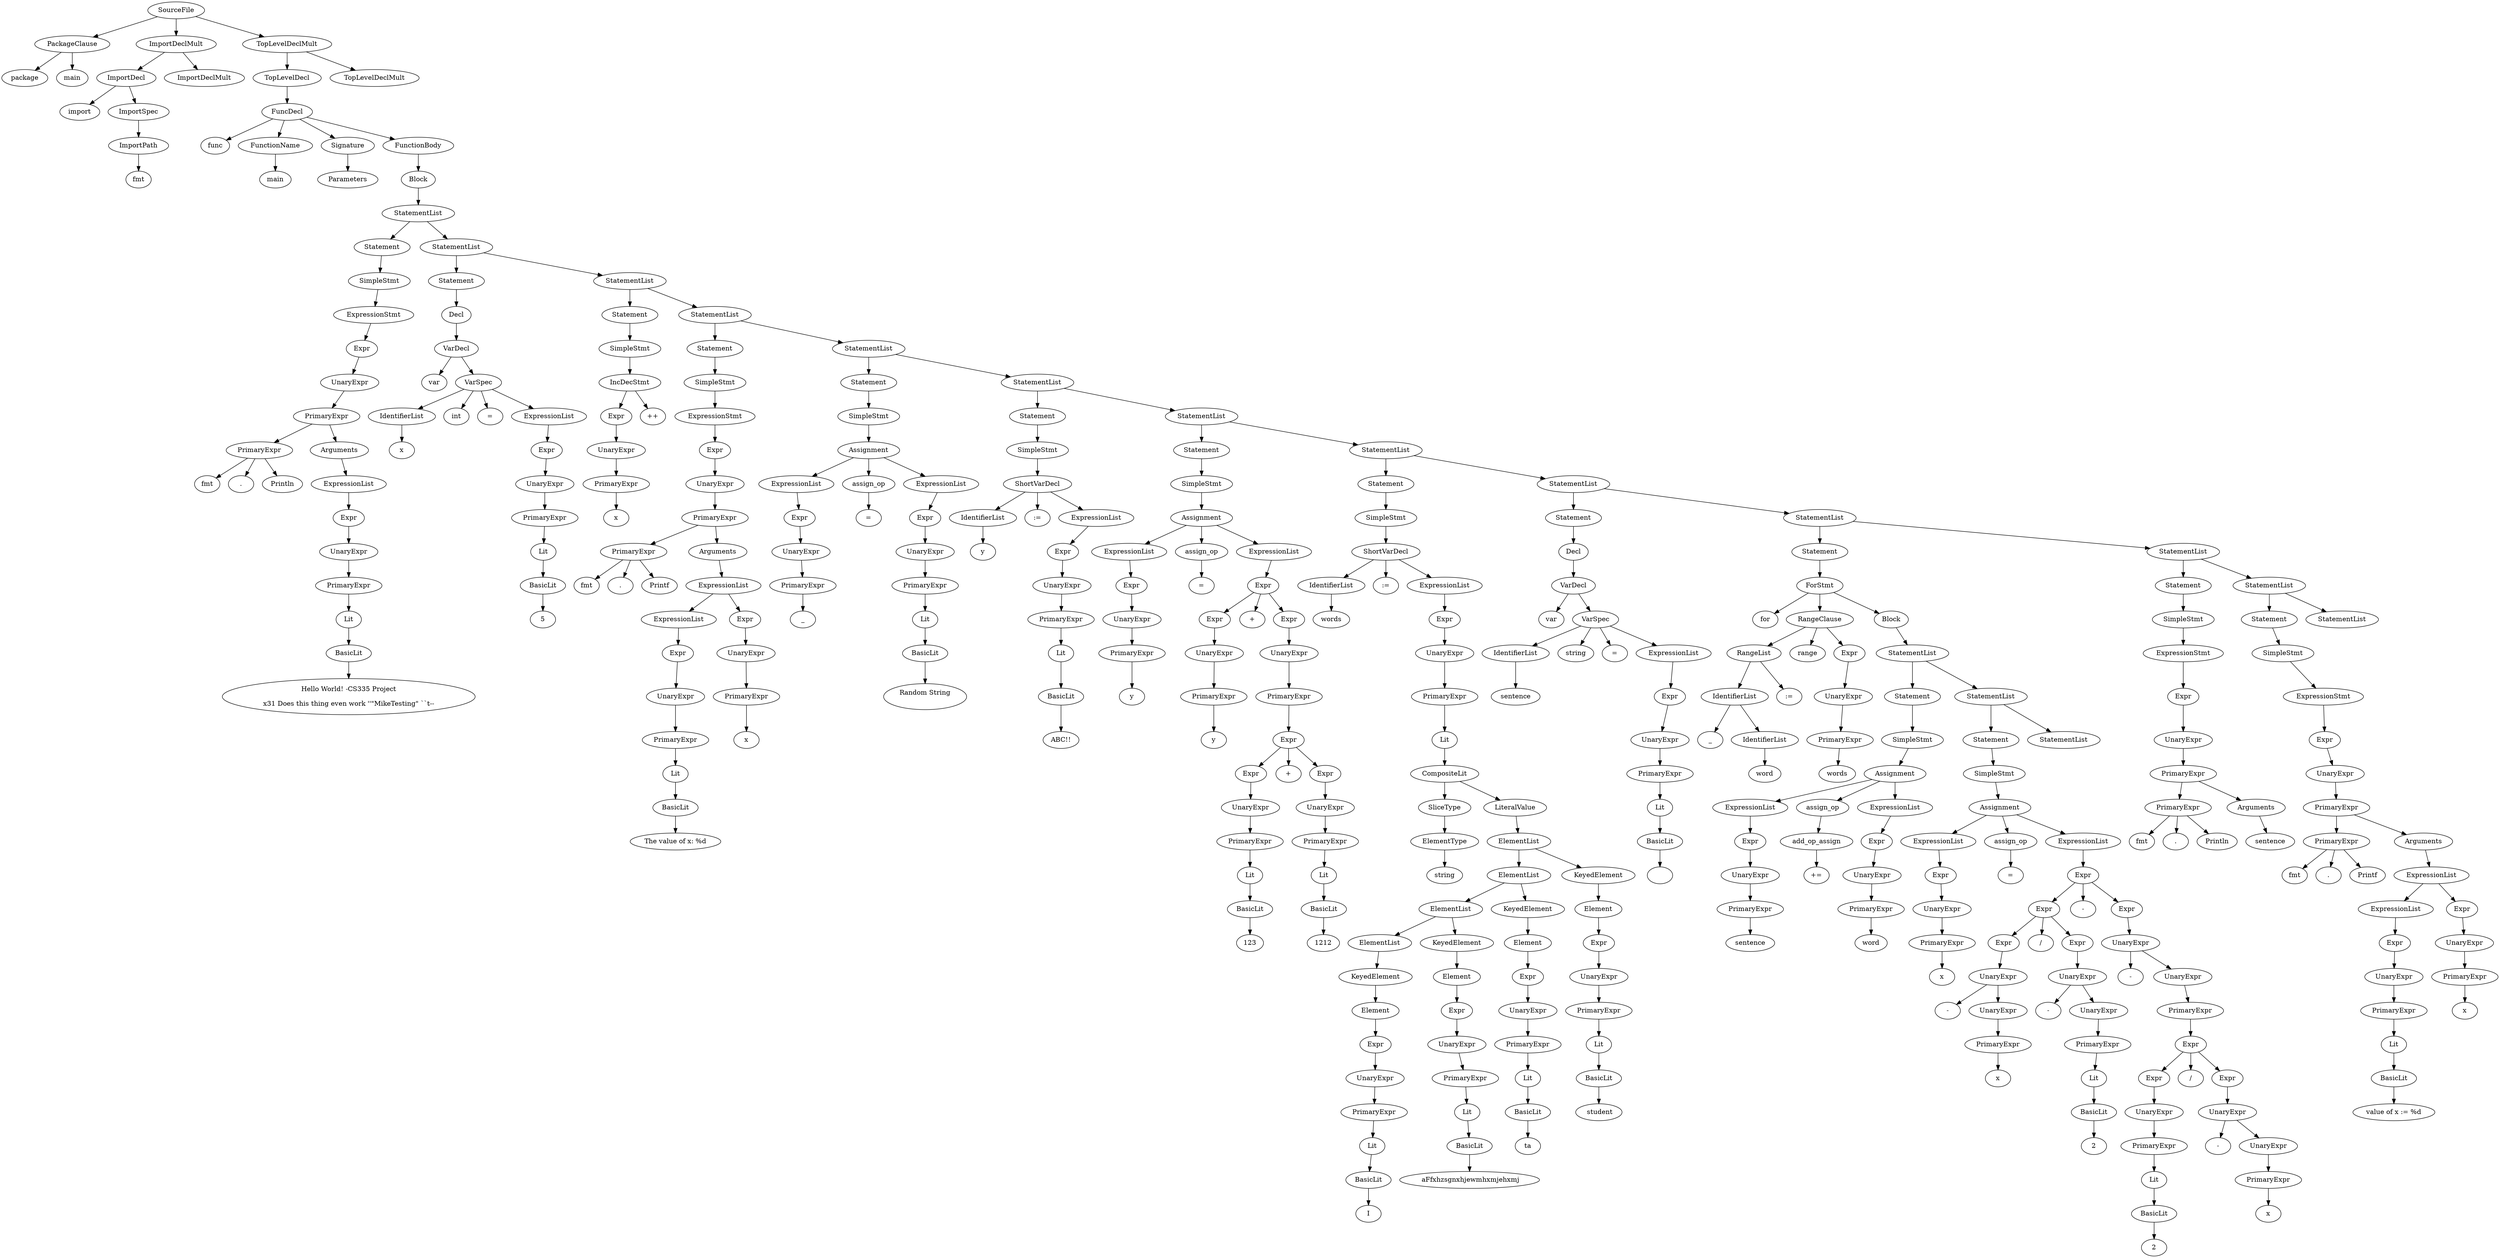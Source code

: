 digraph ParseTree {
0[label="SourceFile"]; 1[label="PackageClause"]; 0->1 ;
1[label="PackageClause"]; 2[label="package"]; 1->2 ;
1[label="PackageClause"]; 3[label="main"]; 1->3 ;
0[label="SourceFile"]; 4[label="ImportDeclMult"]; 0->4 ;
4[label="ImportDeclMult"]; 5[label="ImportDecl"]; 4->5 ;
5[label="ImportDecl"]; 6[label="import"]; 5->6 ;
5[label="ImportDecl"]; 7[label="ImportSpec"]; 5->7 ;
7[label="ImportSpec"]; 8[label="ImportPath"]; 7->8 ;
8[label="ImportPath"]; 9[label="fmt"]; 8->9 ;
4[label="ImportDeclMult"]; 10[label="ImportDeclMult"]; 4->10 ;
0[label="SourceFile"]; 11[label="TopLevelDeclMult"]; 0->11 ;
11[label="TopLevelDeclMult"]; 12[label="TopLevelDecl"]; 11->12 ;
12[label="TopLevelDecl"]; 13[label="FuncDecl"]; 12->13 ;
13[label="FuncDecl"]; 14[label="func"]; 13->14 ;
13[label="FuncDecl"]; 15[label="FunctionName"]; 13->15 ;
15[label="FunctionName"]; 16[label="main"]; 15->16 ;
13[label="FuncDecl"]; 17[label="Signature"]; 13->17 ;
17[label="Signature"]; 18[label="Parameters"]; 17->18 ;
13[label="FuncDecl"]; 19[label="FunctionBody"]; 13->19 ;
19[label="FunctionBody"]; 20[label="Block"]; 19->20 ;
20[label="Block"]; 21[label="StatementList"]; 20->21 ;
21[label="StatementList"]; 22[label="Statement"]; 21->22 ;
22[label="Statement"]; 23[label="SimpleStmt"]; 22->23 ;
23[label="SimpleStmt"]; 24[label="ExpressionStmt"]; 23->24 ;
24[label="ExpressionStmt"]; 25[label="Expr"]; 24->25 ;
25[label="Expr"]; 26[label="UnaryExpr"]; 25->26 ;
26[label="UnaryExpr"]; 27[label="PrimaryExpr"]; 26->27 ;
27[label="PrimaryExpr"]; 28[label="PrimaryExpr"]; 27->28 ;
28[label="PrimaryExpr"]; 29[label="fmt"]; 28->29 ;
28[label="PrimaryExpr"]; 30[label="."]; 28->30 ;
28[label="PrimaryExpr"]; 31[label="Println"]; 28->31 ;
27[label="PrimaryExpr"]; 32[label="Arguments"]; 27->32 ;
32[label="Arguments"]; 33[label="ExpressionList"]; 32->33 ;
33[label="ExpressionList"]; 34[label="Expr"]; 33->34 ;
34[label="Expr"]; 35[label="UnaryExpr"]; 34->35 ;
35[label="UnaryExpr"]; 36[label="PrimaryExpr"]; 35->36 ;
36[label="PrimaryExpr"]; 37[label="Lit"]; 36->37 ;
37[label="Lit"]; 38[label="BasicLit"]; 37->38 ;
38[label="BasicLit"]; 39[label="Hello World! -CS335 Project\n\n\x31 Does this thing even work ''\"MikeTesting\" ``\t--"]; 38->39 ;
21[label="StatementList"]; 40[label="StatementList"]; 21->40 ;
40[label="StatementList"]; 41[label="Statement"]; 40->41 ;
41[label="Statement"]; 42[label="Decl"]; 41->42 ;
42[label="Decl"]; 43[label="VarDecl"]; 42->43 ;
43[label="VarDecl"]; 44[label="var"]; 43->44 ;
43[label="VarDecl"]; 45[label="VarSpec"]; 43->45 ;
45[label="VarSpec"]; 46[label="IdentifierList"]; 45->46 ;
46[label="IdentifierList"]; 47[label="x"]; 46->47 ;
45[label="VarSpec"]; 48[label="int"]; 45->48 ;
45[label="VarSpec"]; 49[label="="]; 45->49 ;
45[label="VarSpec"]; 50[label="ExpressionList"]; 45->50 ;
50[label="ExpressionList"]; 51[label="Expr"]; 50->51 ;
51[label="Expr"]; 52[label="UnaryExpr"]; 51->52 ;
52[label="UnaryExpr"]; 53[label="PrimaryExpr"]; 52->53 ;
53[label="PrimaryExpr"]; 54[label="Lit"]; 53->54 ;
54[label="Lit"]; 55[label="BasicLit"]; 54->55 ;
55[label="BasicLit"]; 56[label="5"]; 55->56 ;
40[label="StatementList"]; 57[label="StatementList"]; 40->57 ;
57[label="StatementList"]; 58[label="Statement"]; 57->58 ;
58[label="Statement"]; 59[label="SimpleStmt"]; 58->59 ;
59[label="SimpleStmt"]; 60[label="IncDecStmt"]; 59->60 ;
60[label="IncDecStmt"]; 61[label="Expr"]; 60->61 ;
61[label="Expr"]; 62[label="UnaryExpr"]; 61->62 ;
62[label="UnaryExpr"]; 63[label="PrimaryExpr"]; 62->63 ;
63[label="PrimaryExpr"]; 64[label="x"]; 63->64 ;
60[label="IncDecStmt"]; 65[label="++"]; 60->65 ;
57[label="StatementList"]; 66[label="StatementList"]; 57->66 ;
66[label="StatementList"]; 67[label="Statement"]; 66->67 ;
67[label="Statement"]; 68[label="SimpleStmt"]; 67->68 ;
68[label="SimpleStmt"]; 69[label="ExpressionStmt"]; 68->69 ;
69[label="ExpressionStmt"]; 70[label="Expr"]; 69->70 ;
70[label="Expr"]; 71[label="UnaryExpr"]; 70->71 ;
71[label="UnaryExpr"]; 72[label="PrimaryExpr"]; 71->72 ;
72[label="PrimaryExpr"]; 73[label="PrimaryExpr"]; 72->73 ;
73[label="PrimaryExpr"]; 74[label="fmt"]; 73->74 ;
73[label="PrimaryExpr"]; 75[label="."]; 73->75 ;
73[label="PrimaryExpr"]; 76[label="Printf"]; 73->76 ;
72[label="PrimaryExpr"]; 77[label="Arguments"]; 72->77 ;
77[label="Arguments"]; 78[label="ExpressionList"]; 77->78 ;
78[label="ExpressionList"]; 79[label="ExpressionList"]; 78->79 ;
79[label="ExpressionList"]; 80[label="Expr"]; 79->80 ;
80[label="Expr"]; 81[label="UnaryExpr"]; 80->81 ;
81[label="UnaryExpr"]; 82[label="PrimaryExpr"]; 81->82 ;
82[label="PrimaryExpr"]; 83[label="Lit"]; 82->83 ;
83[label="Lit"]; 84[label="BasicLit"]; 83->84 ;
84[label="BasicLit"]; 85[label="The value of x: %d\n"]; 84->85 ;
78[label="ExpressionList"]; 86[label="Expr"]; 78->86 ;
86[label="Expr"]; 87[label="UnaryExpr"]; 86->87 ;
87[label="UnaryExpr"]; 88[label="PrimaryExpr"]; 87->88 ;
88[label="PrimaryExpr"]; 89[label="x"]; 88->89 ;
66[label="StatementList"]; 90[label="StatementList"]; 66->90 ;
90[label="StatementList"]; 91[label="Statement"]; 90->91 ;
91[label="Statement"]; 92[label="SimpleStmt"]; 91->92 ;
92[label="SimpleStmt"]; 93[label="Assignment"]; 92->93 ;
93[label="Assignment"]; 94[label="ExpressionList"]; 93->94 ;
94[label="ExpressionList"]; 95[label="Expr"]; 94->95 ;
95[label="Expr"]; 96[label="UnaryExpr"]; 95->96 ;
96[label="UnaryExpr"]; 97[label="PrimaryExpr"]; 96->97 ;
97[label="PrimaryExpr"]; 98[label="_"]; 97->98 ;
93[label="Assignment"]; 99[label="assign_op"]; 93->99 ;
99[label="assign_op"]; 100[label="="]; 99->100 ;
93[label="Assignment"]; 101[label="ExpressionList"]; 93->101 ;
101[label="ExpressionList"]; 102[label="Expr"]; 101->102 ;
102[label="Expr"]; 103[label="UnaryExpr"]; 102->103 ;
103[label="UnaryExpr"]; 104[label="PrimaryExpr"]; 103->104 ;
104[label="PrimaryExpr"]; 105[label="Lit"]; 104->105 ;
105[label="Lit"]; 106[label="BasicLit"]; 105->106 ;
106[label="BasicLit"]; 107[label="Random String\n\n"]; 106->107 ;
90[label="StatementList"]; 108[label="StatementList"]; 90->108 ;
108[label="StatementList"]; 109[label="Statement"]; 108->109 ;
109[label="Statement"]; 110[label="SimpleStmt"]; 109->110 ;
110[label="SimpleStmt"]; 111[label="ShortVarDecl"]; 110->111 ;
111[label="ShortVarDecl"]; 112[label="IdentifierList"]; 111->112 ;
112[label="IdentifierList"]; 113[label="y"]; 112->113 ;
111[label="ShortVarDecl"]; 114[label=":="]; 111->114 ;
111[label="ShortVarDecl"]; 115[label="ExpressionList"]; 111->115 ;
115[label="ExpressionList"]; 116[label="Expr"]; 115->116 ;
116[label="Expr"]; 117[label="UnaryExpr"]; 116->117 ;
117[label="UnaryExpr"]; 118[label="PrimaryExpr"]; 117->118 ;
118[label="PrimaryExpr"]; 119[label="Lit"]; 118->119 ;
119[label="Lit"]; 120[label="BasicLit"]; 119->120 ;
120[label="BasicLit"]; 121[label="ABC!!"]; 120->121 ;
108[label="StatementList"]; 122[label="StatementList"]; 108->122 ;
122[label="StatementList"]; 123[label="Statement"]; 122->123 ;
123[label="Statement"]; 124[label="SimpleStmt"]; 123->124 ;
124[label="SimpleStmt"]; 125[label="Assignment"]; 124->125 ;
125[label="Assignment"]; 126[label="ExpressionList"]; 125->126 ;
126[label="ExpressionList"]; 127[label="Expr"]; 126->127 ;
127[label="Expr"]; 128[label="UnaryExpr"]; 127->128 ;
128[label="UnaryExpr"]; 129[label="PrimaryExpr"]; 128->129 ;
129[label="PrimaryExpr"]; 130[label="y"]; 129->130 ;
125[label="Assignment"]; 131[label="assign_op"]; 125->131 ;
131[label="assign_op"]; 132[label="="]; 131->132 ;
125[label="Assignment"]; 133[label="ExpressionList"]; 125->133 ;
133[label="ExpressionList"]; 134[label="Expr"]; 133->134 ;
134[label="Expr"]; 135[label="Expr"]; 134->135 ;
135[label="Expr"]; 136[label="UnaryExpr"]; 135->136 ;
136[label="UnaryExpr"]; 137[label="PrimaryExpr"]; 136->137 ;
137[label="PrimaryExpr"]; 138[label="y"]; 137->138 ;
134[label="Expr"]; 139[label="+"]; 134->139 ;
134[label="Expr"]; 140[label="Expr"]; 134->140 ;
140[label="Expr"]; 141[label="UnaryExpr"]; 140->141 ;
141[label="UnaryExpr"]; 142[label="PrimaryExpr"]; 141->142 ;
142[label="PrimaryExpr"]; 143[label="Expr"]; 142->143 ;
143[label="Expr"]; 144[label="Expr"]; 143->144 ;
144[label="Expr"]; 145[label="UnaryExpr"]; 144->145 ;
145[label="UnaryExpr"]; 146[label="PrimaryExpr"]; 145->146 ;
146[label="PrimaryExpr"]; 147[label="Lit"]; 146->147 ;
147[label="Lit"]; 148[label="BasicLit"]; 147->148 ;
148[label="BasicLit"]; 149[label="123"]; 148->149 ;
143[label="Expr"]; 150[label="+"]; 143->150 ;
143[label="Expr"]; 151[label="Expr"]; 143->151 ;
151[label="Expr"]; 152[label="UnaryExpr"]; 151->152 ;
152[label="UnaryExpr"]; 153[label="PrimaryExpr"]; 152->153 ;
153[label="PrimaryExpr"]; 154[label="Lit"]; 153->154 ;
154[label="Lit"]; 155[label="BasicLit"]; 154->155 ;
155[label="BasicLit"]; 156[label="1212"]; 155->156 ;
122[label="StatementList"]; 157[label="StatementList"]; 122->157 ;
157[label="StatementList"]; 158[label="Statement"]; 157->158 ;
158[label="Statement"]; 159[label="SimpleStmt"]; 158->159 ;
159[label="SimpleStmt"]; 160[label="ShortVarDecl"]; 159->160 ;
160[label="ShortVarDecl"]; 161[label="IdentifierList"]; 160->161 ;
161[label="IdentifierList"]; 162[label="words"]; 161->162 ;
160[label="ShortVarDecl"]; 163[label=":="]; 160->163 ;
160[label="ShortVarDecl"]; 164[label="ExpressionList"]; 160->164 ;
164[label="ExpressionList"]; 165[label="Expr"]; 164->165 ;
165[label="Expr"]; 166[label="UnaryExpr"]; 165->166 ;
166[label="UnaryExpr"]; 167[label="PrimaryExpr"]; 166->167 ;
167[label="PrimaryExpr"]; 168[label="Lit"]; 167->168 ;
168[label="Lit"]; 169[label="CompositeLit"]; 168->169 ;
169[label="CompositeLit"]; 170[label="SliceType"]; 169->170 ;
170[label="SliceType"]; 171[label="ElementType"]; 170->171 ;
171[label="ElementType"]; 172[label="string"]; 171->172 ;
169[label="CompositeLit"]; 173[label="LiteralValue"]; 169->173 ;
173[label="LiteralValue"]; 174[label="ElementList"]; 173->174 ;
174[label="ElementList"]; 175[label="ElementList"]; 174->175 ;
175[label="ElementList"]; 176[label="ElementList"]; 175->176 ;
176[label="ElementList"]; 177[label="ElementList"]; 176->177 ;
177[label="ElementList"]; 178[label="KeyedElement"]; 177->178 ;
178[label="KeyedElement"]; 179[label="Element"]; 178->179 ;
179[label="Element"]; 180[label="Expr"]; 179->180 ;
180[label="Expr"]; 181[label="UnaryExpr"]; 180->181 ;
181[label="UnaryExpr"]; 182[label="PrimaryExpr"]; 181->182 ;
182[label="PrimaryExpr"]; 183[label="Lit"]; 182->183 ;
183[label="Lit"]; 184[label="BasicLit"]; 183->184 ;
184[label="BasicLit"]; 185[label="I"]; 184->185 ;
176[label="ElementList"]; 186[label="KeyedElement"]; 176->186 ;
186[label="KeyedElement"]; 187[label="Element"]; 186->187 ;
187[label="Element"]; 188[label="Expr"]; 187->188 ;
188[label="Expr"]; 189[label="UnaryExpr"]; 188->189 ;
189[label="UnaryExpr"]; 190[label="PrimaryExpr"]; 189->190 ;
190[label="PrimaryExpr"]; 191[label="Lit"]; 190->191 ;
191[label="Lit"]; 192[label="BasicLit"]; 191->192 ;
192[label="BasicLit"]; 193[label=" aFfxhzsgnxhjewmhxmjehxmj"]; 192->193 ;
175[label="ElementList"]; 194[label="KeyedElement"]; 175->194 ;
194[label="KeyedElement"]; 195[label="Element"]; 194->195 ;
195[label="Element"]; 196[label="Expr"]; 195->196 ;
196[label="Expr"]; 197[label="UnaryExpr"]; 196->197 ;
197[label="UnaryExpr"]; 198[label="PrimaryExpr"]; 197->198 ;
198[label="PrimaryExpr"]; 199[label="Lit"]; 198->199 ;
199[label="Lit"]; 200[label="BasicLit"]; 199->200 ;
200[label="BasicLit"]; 201[label="\ta"]; 200->201 ;
174[label="ElementList"]; 202[label="KeyedElement"]; 174->202 ;
202[label="KeyedElement"]; 203[label="Element"]; 202->203 ;
203[label="Element"]; 204[label="Expr"]; 203->204 ;
204[label="Expr"]; 205[label="UnaryExpr"]; 204->205 ;
205[label="UnaryExpr"]; 206[label="PrimaryExpr"]; 205->206 ;
206[label="PrimaryExpr"]; 207[label="Lit"]; 206->207 ;
207[label="Lit"]; 208[label="BasicLit"]; 207->208 ;
208[label="BasicLit"]; 209[label=" student"]; 208->209 ;
157[label="StatementList"]; 210[label="StatementList"]; 157->210 ;
210[label="StatementList"]; 211[label="Statement"]; 210->211 ;
211[label="Statement"]; 212[label="Decl"]; 211->212 ;
212[label="Decl"]; 213[label="VarDecl"]; 212->213 ;
213[label="VarDecl"]; 214[label="var"]; 213->214 ;
213[label="VarDecl"]; 215[label="VarSpec"]; 213->215 ;
215[label="VarSpec"]; 216[label="IdentifierList"]; 215->216 ;
216[label="IdentifierList"]; 217[label="sentence"]; 216->217 ;
215[label="VarSpec"]; 218[label="string"]; 215->218 ;
215[label="VarSpec"]; 219[label="="]; 215->219 ;
215[label="VarSpec"]; 220[label="ExpressionList"]; 215->220 ;
220[label="ExpressionList"]; 221[label="Expr"]; 220->221 ;
221[label="Expr"]; 222[label="UnaryExpr"]; 221->222 ;
222[label="UnaryExpr"]; 223[label="PrimaryExpr"]; 222->223 ;
223[label="PrimaryExpr"]; 224[label="Lit"]; 223->224 ;
224[label="Lit"]; 225[label="BasicLit"]; 224->225 ;
225[label="BasicLit"]; 226[label=""]; 225->226 ;
210[label="StatementList"]; 227[label="StatementList"]; 210->227 ;
227[label="StatementList"]; 228[label="Statement"]; 227->228 ;
228[label="Statement"]; 229[label="ForStmt"]; 228->229 ;
229[label="ForStmt"]; 230[label="for"]; 229->230 ;
229[label="ForStmt"]; 231[label="RangeClause"]; 229->231 ;
231[label="RangeClause"]; 232[label="RangeList"]; 231->232 ;
232[label="RangeList"]; 233[label="IdentifierList"]; 232->233 ;
233[label="IdentifierList"]; 234[label="_"]; 233->234 ;
233[label="IdentifierList"]; 235[label="IdentifierList"]; 233->235 ;
235[label="IdentifierList"]; 236[label="word"]; 235->236 ;
232[label="RangeList"]; 237[label=":="]; 232->237 ;
231[label="RangeClause"]; 238[label="range"]; 231->238 ;
231[label="RangeClause"]; 239[label="Expr"]; 231->239 ;
239[label="Expr"]; 240[label="UnaryExpr"]; 239->240 ;
240[label="UnaryExpr"]; 241[label="PrimaryExpr"]; 240->241 ;
241[label="PrimaryExpr"]; 242[label="words"]; 241->242 ;
229[label="ForStmt"]; 243[label="Block"]; 229->243 ;
243[label="Block"]; 244[label="StatementList"]; 243->244 ;
244[label="StatementList"]; 245[label="Statement"]; 244->245 ;
245[label="Statement"]; 246[label="SimpleStmt"]; 245->246 ;
246[label="SimpleStmt"]; 247[label="Assignment"]; 246->247 ;
247[label="Assignment"]; 248[label="ExpressionList"]; 247->248 ;
248[label="ExpressionList"]; 249[label="Expr"]; 248->249 ;
249[label="Expr"]; 250[label="UnaryExpr"]; 249->250 ;
250[label="UnaryExpr"]; 251[label="PrimaryExpr"]; 250->251 ;
251[label="PrimaryExpr"]; 252[label="sentence"]; 251->252 ;
247[label="Assignment"]; 253[label="assign_op"]; 247->253 ;
253[label="assign_op"]; 254[label="add_op_assign"]; 253->254 ;
254[label="add_op_assign"]; 255[label="+="]; 254->255 ;
247[label="Assignment"]; 256[label="ExpressionList"]; 247->256 ;
256[label="ExpressionList"]; 257[label="Expr"]; 256->257 ;
257[label="Expr"]; 258[label="UnaryExpr"]; 257->258 ;
258[label="UnaryExpr"]; 259[label="PrimaryExpr"]; 258->259 ;
259[label="PrimaryExpr"]; 260[label="word"]; 259->260 ;
244[label="StatementList"]; 261[label="StatementList"]; 244->261 ;
261[label="StatementList"]; 262[label="Statement"]; 261->262 ;
262[label="Statement"]; 263[label="SimpleStmt"]; 262->263 ;
263[label="SimpleStmt"]; 264[label="Assignment"]; 263->264 ;
264[label="Assignment"]; 265[label="ExpressionList"]; 264->265 ;
265[label="ExpressionList"]; 266[label="Expr"]; 265->266 ;
266[label="Expr"]; 267[label="UnaryExpr"]; 266->267 ;
267[label="UnaryExpr"]; 268[label="PrimaryExpr"]; 267->268 ;
268[label="PrimaryExpr"]; 269[label="x"]; 268->269 ;
264[label="Assignment"]; 270[label="assign_op"]; 264->270 ;
270[label="assign_op"]; 271[label="="]; 270->271 ;
264[label="Assignment"]; 272[label="ExpressionList"]; 264->272 ;
272[label="ExpressionList"]; 273[label="Expr"]; 272->273 ;
273[label="Expr"]; 274[label="Expr"]; 273->274 ;
274[label="Expr"]; 275[label="Expr"]; 274->275 ;
275[label="Expr"]; 276[label="UnaryExpr"]; 275->276 ;
276[label="UnaryExpr"]; 277[label="-"]; 276->277 ;
276[label="UnaryExpr"]; 278[label="UnaryExpr"]; 276->278 ;
278[label="UnaryExpr"]; 279[label="PrimaryExpr"]; 278->279 ;
279[label="PrimaryExpr"]; 280[label="x"]; 279->280 ;
274[label="Expr"]; 281[label="/"]; 274->281 ;
274[label="Expr"]; 282[label="Expr"]; 274->282 ;
282[label="Expr"]; 283[label="UnaryExpr"]; 282->283 ;
283[label="UnaryExpr"]; 284[label="-"]; 283->284 ;
283[label="UnaryExpr"]; 285[label="UnaryExpr"]; 283->285 ;
285[label="UnaryExpr"]; 286[label="PrimaryExpr"]; 285->286 ;
286[label="PrimaryExpr"]; 287[label="Lit"]; 286->287 ;
287[label="Lit"]; 288[label="BasicLit"]; 287->288 ;
288[label="BasicLit"]; 289[label="2"]; 288->289 ;
273[label="Expr"]; 290[label="-"]; 273->290 ;
273[label="Expr"]; 291[label="Expr"]; 273->291 ;
291[label="Expr"]; 292[label="UnaryExpr"]; 291->292 ;
292[label="UnaryExpr"]; 293[label="-"]; 292->293 ;
292[label="UnaryExpr"]; 294[label="UnaryExpr"]; 292->294 ;
294[label="UnaryExpr"]; 295[label="PrimaryExpr"]; 294->295 ;
295[label="PrimaryExpr"]; 296[label="Expr"]; 295->296 ;
296[label="Expr"]; 297[label="Expr"]; 296->297 ;
297[label="Expr"]; 298[label="UnaryExpr"]; 297->298 ;
298[label="UnaryExpr"]; 299[label="PrimaryExpr"]; 298->299 ;
299[label="PrimaryExpr"]; 300[label="Lit"]; 299->300 ;
300[label="Lit"]; 301[label="BasicLit"]; 300->301 ;
301[label="BasicLit"]; 302[label="2"]; 301->302 ;
296[label="Expr"]; 303[label="/"]; 296->303 ;
296[label="Expr"]; 304[label="Expr"]; 296->304 ;
304[label="Expr"]; 305[label="UnaryExpr"]; 304->305 ;
305[label="UnaryExpr"]; 306[label="-"]; 305->306 ;
305[label="UnaryExpr"]; 307[label="UnaryExpr"]; 305->307 ;
307[label="UnaryExpr"]; 308[label="PrimaryExpr"]; 307->308 ;
308[label="PrimaryExpr"]; 309[label="x"]; 308->309 ;
261[label="StatementList"]; 310[label="StatementList"]; 261->310 ;
227[label="StatementList"]; 311[label="StatementList"]; 227->311 ;
311[label="StatementList"]; 312[label="Statement"]; 311->312 ;
312[label="Statement"]; 313[label="SimpleStmt"]; 312->313 ;
313[label="SimpleStmt"]; 314[label="ExpressionStmt"]; 313->314 ;
314[label="ExpressionStmt"]; 315[label="Expr"]; 314->315 ;
315[label="Expr"]; 316[label="UnaryExpr"]; 315->316 ;
316[label="UnaryExpr"]; 317[label="PrimaryExpr"]; 316->317 ;
317[label="PrimaryExpr"]; 318[label="PrimaryExpr"]; 317->318 ;
318[label="PrimaryExpr"]; 319[label="fmt"]; 318->319 ;
318[label="PrimaryExpr"]; 320[label="."]; 318->320 ;
318[label="PrimaryExpr"]; 321[label="Println"]; 318->321 ;
317[label="PrimaryExpr"]; 322[label="Arguments"]; 317->322 ;
322[label="Arguments"]; 323[label="sentence"]; 322->323 ;
311[label="StatementList"]; 324[label="StatementList"]; 311->324 ;
324[label="StatementList"]; 325[label="Statement"]; 324->325 ;
325[label="Statement"]; 326[label="SimpleStmt"]; 325->326 ;
326[label="SimpleStmt"]; 327[label="ExpressionStmt"]; 326->327 ;
327[label="ExpressionStmt"]; 328[label="Expr"]; 327->328 ;
328[label="Expr"]; 329[label="UnaryExpr"]; 328->329 ;
329[label="UnaryExpr"]; 330[label="PrimaryExpr"]; 329->330 ;
330[label="PrimaryExpr"]; 331[label="PrimaryExpr"]; 330->331 ;
331[label="PrimaryExpr"]; 332[label="fmt"]; 331->332 ;
331[label="PrimaryExpr"]; 333[label="."]; 331->333 ;
331[label="PrimaryExpr"]; 334[label="Printf"]; 331->334 ;
330[label="PrimaryExpr"]; 335[label="Arguments"]; 330->335 ;
335[label="Arguments"]; 336[label="ExpressionList"]; 335->336 ;
336[label="ExpressionList"]; 337[label="ExpressionList"]; 336->337 ;
337[label="ExpressionList"]; 338[label="Expr"]; 337->338 ;
338[label="Expr"]; 339[label="UnaryExpr"]; 338->339 ;
339[label="UnaryExpr"]; 340[label="PrimaryExpr"]; 339->340 ;
340[label="PrimaryExpr"]; 341[label="Lit"]; 340->341 ;
341[label="Lit"]; 342[label="BasicLit"]; 341->342 ;
342[label="BasicLit"]; 343[label="value of x := %d\n"]; 342->343 ;
336[label="ExpressionList"]; 344[label="Expr"]; 336->344 ;
344[label="Expr"]; 345[label="UnaryExpr"]; 344->345 ;
345[label="UnaryExpr"]; 346[label="PrimaryExpr"]; 345->346 ;
346[label="PrimaryExpr"]; 347[label="x"]; 346->347 ;
324[label="StatementList"]; 348[label="StatementList"]; 324->348 ;
11[label="TopLevelDeclMult"]; 349[label="TopLevelDeclMult"]; 11->349 ;
}